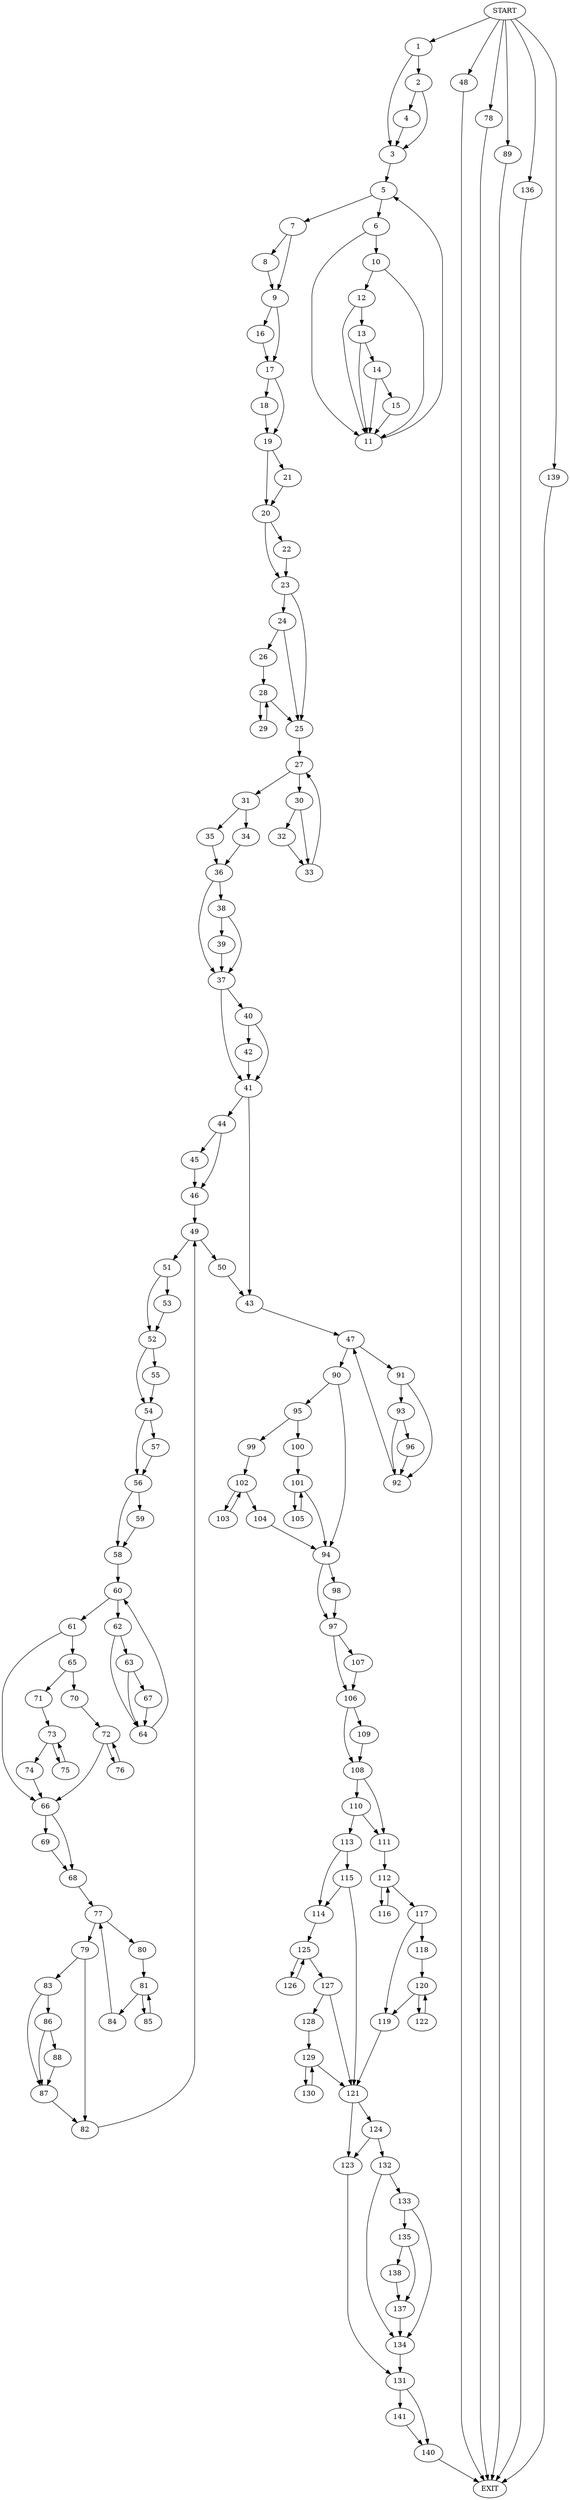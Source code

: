 digraph {
0 [label="START"]
142 [label="EXIT"]
0 -> 1
1 -> 2
1 -> 3
2 -> 4
2 -> 3
3 -> 5
4 -> 3
5 -> 6
5 -> 7
7 -> 8
7 -> 9
6 -> 10
6 -> 11
11 -> 5
10 -> 12
10 -> 11
12 -> 13
12 -> 11
13 -> 14
13 -> 11
14 -> 11
14 -> 15
15 -> 11
9 -> 16
9 -> 17
8 -> 9
17 -> 18
17 -> 19
16 -> 17
19 -> 20
19 -> 21
18 -> 19
21 -> 20
20 -> 22
20 -> 23
22 -> 23
23 -> 24
23 -> 25
24 -> 26
24 -> 25
25 -> 27
26 -> 28
28 -> 29
28 -> 25
29 -> 28
27 -> 30
27 -> 31
30 -> 32
30 -> 33
31 -> 34
31 -> 35
33 -> 27
32 -> 33
35 -> 36
34 -> 36
36 -> 37
36 -> 38
38 -> 39
38 -> 37
37 -> 40
37 -> 41
39 -> 37
40 -> 42
40 -> 41
41 -> 43
41 -> 44
42 -> 41
44 -> 45
44 -> 46
43 -> 47
0 -> 48
48 -> 142
45 -> 46
46 -> 49
49 -> 50
49 -> 51
50 -> 43
51 -> 52
51 -> 53
53 -> 52
52 -> 54
52 -> 55
54 -> 56
54 -> 57
55 -> 54
56 -> 58
56 -> 59
57 -> 56
59 -> 58
58 -> 60
60 -> 61
60 -> 62
62 -> 63
62 -> 64
61 -> 65
61 -> 66
63 -> 67
63 -> 64
64 -> 60
67 -> 64
66 -> 68
66 -> 69
65 -> 70
65 -> 71
70 -> 72
71 -> 73
73 -> 74
73 -> 75
74 -> 66
75 -> 73
72 -> 76
72 -> 66
76 -> 72
68 -> 77
69 -> 68
0 -> 78
78 -> 142
77 -> 79
77 -> 80
80 -> 81
79 -> 82
79 -> 83
81 -> 84
81 -> 85
85 -> 81
84 -> 77
82 -> 49
83 -> 86
83 -> 87
87 -> 82
86 -> 88
86 -> 87
88 -> 87
0 -> 89
89 -> 142
47 -> 90
47 -> 91
91 -> 92
91 -> 93
90 -> 94
90 -> 95
92 -> 47
93 -> 92
93 -> 96
96 -> 92
94 -> 97
94 -> 98
95 -> 99
95 -> 100
100 -> 101
99 -> 102
102 -> 103
102 -> 104
103 -> 102
104 -> 94
101 -> 105
101 -> 94
105 -> 101
97 -> 106
97 -> 107
98 -> 97
106 -> 108
106 -> 109
107 -> 106
109 -> 108
108 -> 110
108 -> 111
111 -> 112
110 -> 111
110 -> 113
113 -> 114
113 -> 115
112 -> 116
112 -> 117
116 -> 112
117 -> 118
117 -> 119
118 -> 120
119 -> 121
120 -> 122
120 -> 119
122 -> 120
121 -> 123
121 -> 124
115 -> 114
115 -> 121
114 -> 125
125 -> 126
125 -> 127
127 -> 128
127 -> 121
126 -> 125
128 -> 129
129 -> 130
129 -> 121
130 -> 129
123 -> 131
124 -> 123
124 -> 132
132 -> 133
132 -> 134
134 -> 131
133 -> 135
133 -> 134
0 -> 136
136 -> 142
135 -> 137
135 -> 138
137 -> 134
138 -> 137
0 -> 139
139 -> 142
131 -> 140
131 -> 141
141 -> 140
140 -> 142
}
